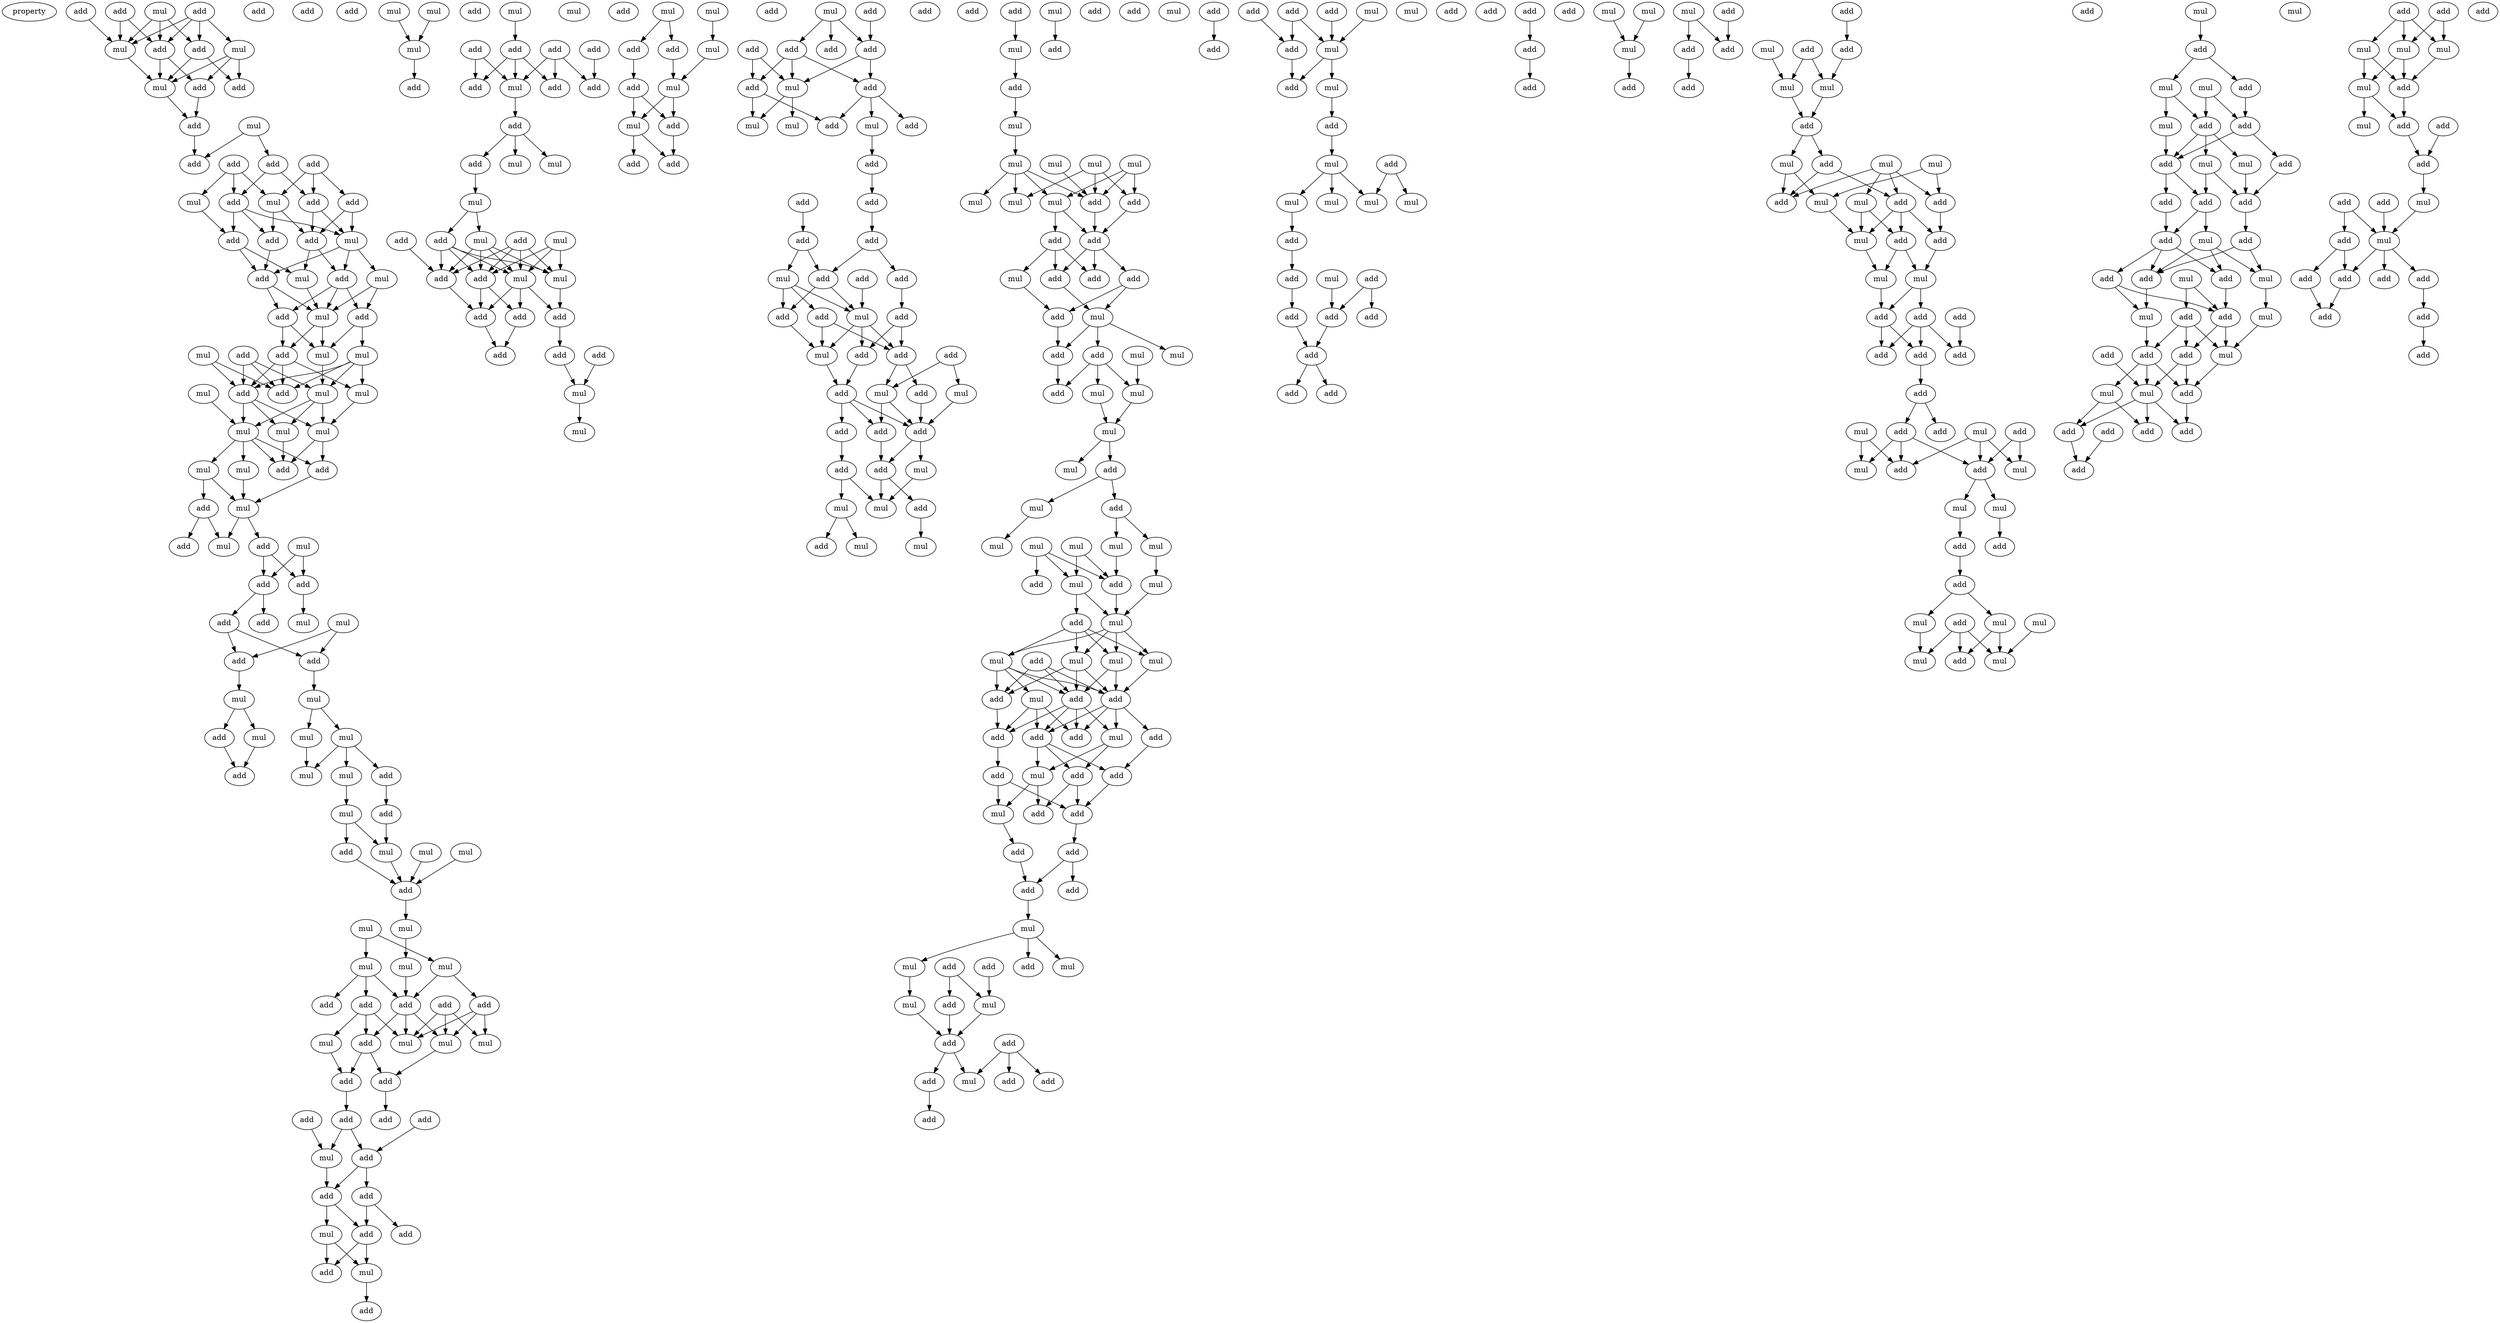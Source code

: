 digraph {
    node [fontcolor=black]
    property [mul=2,lf=1.1]
    0 [ label = add ];
    1 [ label = mul ];
    2 [ label = add ];
    3 [ label = add ];
    4 [ label = add ];
    5 [ label = add ];
    6 [ label = add ];
    7 [ label = mul ];
    8 [ label = mul ];
    9 [ label = mul ];
    10 [ label = add ];
    11 [ label = add ];
    12 [ label = add ];
    13 [ label = mul ];
    14 [ label = add ];
    15 [ label = add ];
    16 [ label = add ];
    17 [ label = add ];
    18 [ label = mul ];
    19 [ label = add ];
    20 [ label = add ];
    21 [ label = add ];
    22 [ label = mul ];
    23 [ label = add ];
    24 [ label = mul ];
    25 [ label = add ];
    26 [ label = add ];
    27 [ label = add ];
    28 [ label = mul ];
    29 [ label = add ];
    30 [ label = mul ];
    31 [ label = add ];
    32 [ label = add ];
    33 [ label = mul ];
    34 [ label = mul ];
    35 [ label = mul ];
    36 [ label = mul ];
    37 [ label = add ];
    38 [ label = add ];
    39 [ label = add ];
    40 [ label = mul ];
    41 [ label = mul ];
    42 [ label = add ];
    43 [ label = mul ];
    44 [ label = mul ];
    45 [ label = mul ];
    46 [ label = mul ];
    47 [ label = add ];
    48 [ label = mul ];
    49 [ label = mul ];
    50 [ label = add ];
    51 [ label = add ];
    52 [ label = mul ];
    53 [ label = mul ];
    54 [ label = mul ];
    55 [ label = add ];
    56 [ label = add ];
    57 [ label = add ];
    58 [ label = add ];
    59 [ label = add ];
    60 [ label = mul ];
    61 [ label = add ];
    62 [ label = mul ];
    63 [ label = add ];
    64 [ label = add ];
    65 [ label = mul ];
    66 [ label = mul ];
    67 [ label = mul ];
    68 [ label = mul ];
    69 [ label = add ];
    70 [ label = mul ];
    71 [ label = mul ];
    72 [ label = add ];
    73 [ label = mul ];
    74 [ label = add ];
    75 [ label = mul ];
    76 [ label = add ];
    77 [ label = add ];
    78 [ label = mul ];
    79 [ label = mul ];
    80 [ label = mul ];
    81 [ label = add ];
    82 [ label = add ];
    83 [ label = mul ];
    84 [ label = mul ];
    85 [ label = mul ];
    86 [ label = mul ];
    87 [ label = mul ];
    88 [ label = add ];
    89 [ label = add ];
    90 [ label = add ];
    91 [ label = add ];
    92 [ label = add ];
    93 [ label = add ];
    94 [ label = mul ];
    95 [ label = mul ];
    96 [ label = mul ];
    97 [ label = mul ];
    98 [ label = add ];
    99 [ label = add ];
    100 [ label = add ];
    101 [ label = add ];
    102 [ label = add ];
    103 [ label = add ];
    104 [ label = mul ];
    105 [ label = add ];
    106 [ label = add ];
    107 [ label = add ];
    108 [ label = add ];
    109 [ label = add ];
    110 [ label = add ];
    111 [ label = mul ];
    112 [ label = add ];
    113 [ label = mul ];
    114 [ label = mul ];
    115 [ label = mul ];
    116 [ label = add ];
    117 [ label = mul ];
    118 [ label = add ];
    119 [ label = add ];
    120 [ label = mul ];
    121 [ label = add ];
    122 [ label = add ];
    123 [ label = add ];
    124 [ label = add ];
    125 [ label = mul ];
    126 [ label = mul ];
    127 [ label = add ];
    128 [ label = add ];
    129 [ label = add ];
    130 [ label = add ];
    131 [ label = add ];
    132 [ label = add ];
    133 [ label = mul ];
    134 [ label = mul ];
    135 [ label = mul ];
    136 [ label = add ];
    137 [ label = mul ];
    138 [ label = mul ];
    139 [ label = add ];
    140 [ label = add ];
    141 [ label = mul ];
    142 [ label = mul ];
    143 [ label = add ];
    144 [ label = add ];
    145 [ label = add ];
    146 [ label = add ];
    147 [ label = add ];
    148 [ label = add ];
    149 [ label = add ];
    150 [ label = add ];
    151 [ label = mul ];
    152 [ label = mul ];
    153 [ label = mul ];
    154 [ label = mul ];
    155 [ label = add ];
    156 [ label = mul ];
    157 [ label = add ];
    158 [ label = add ];
    159 [ label = mul ];
    160 [ label = add ];
    161 [ label = mul ];
    162 [ label = add ];
    163 [ label = add ];
    164 [ label = add ];
    165 [ label = mul ];
    166 [ label = add ];
    167 [ label = add ];
    168 [ label = add ];
    169 [ label = add ];
    170 [ label = add ];
    171 [ label = add ];
    172 [ label = add ];
    173 [ label = mul ];
    174 [ label = mul ];
    175 [ label = add ];
    176 [ label = add ];
    177 [ label = mul ];
    178 [ label = mul ];
    179 [ label = add ];
    180 [ label = add ];
    181 [ label = add ];
    182 [ label = add ];
    183 [ label = add ];
    184 [ label = add ];
    185 [ label = add ];
    186 [ label = add ];
    187 [ label = mul ];
    188 [ label = add ];
    189 [ label = add ];
    190 [ label = add ];
    191 [ label = add ];
    192 [ label = mul ];
    193 [ label = add ];
    194 [ label = add ];
    195 [ label = add ];
    196 [ label = mul ];
    197 [ label = add ];
    198 [ label = mul ];
    199 [ label = add ];
    200 [ label = add ];
    201 [ label = mul ];
    202 [ label = add ];
    203 [ label = add ];
    204 [ label = add ];
    205 [ label = add ];
    206 [ label = add ];
    207 [ label = mul ];
    208 [ label = add ];
    209 [ label = mul ];
    210 [ label = mul ];
    211 [ label = add ];
    212 [ label = mul ];
    213 [ label = mul ];
    214 [ label = add ];
    215 [ label = mul ];
    216 [ label = mul ];
    217 [ label = add ];
    218 [ label = add ];
    219 [ label = mul ];
    220 [ label = mul ];
    221 [ label = mul ];
    222 [ label = mul ];
    223 [ label = mul ];
    224 [ label = mul ];
    225 [ label = add ];
    226 [ label = mul ];
    227 [ label = mul ];
    228 [ label = add ];
    229 [ label = add ];
    230 [ label = add ];
    231 [ label = add ];
    232 [ label = mul ];
    233 [ label = add ];
    234 [ label = add ];
    235 [ label = add ];
    236 [ label = mul ];
    237 [ label = add ];
    238 [ label = add ];
    239 [ label = mul ];
    240 [ label = mul ];
    241 [ label = add ];
    242 [ label = mul ];
    243 [ label = mul ];
    244 [ label = mul ];
    245 [ label = mul ];
    246 [ label = add ];
    247 [ label = add ];
    248 [ label = add ];
    249 [ label = mul ];
    250 [ label = add ];
    251 [ label = mul ];
    252 [ label = mul ];
    253 [ label = mul ];
    254 [ label = mul ];
    255 [ label = mul ];
    256 [ label = add ];
    257 [ label = mul ];
    258 [ label = add ];
    259 [ label = mul ];
    260 [ label = add ];
    261 [ label = mul ];
    262 [ label = mul ];
    263 [ label = mul ];
    264 [ label = mul ];
    265 [ label = add ];
    266 [ label = mul ];
    267 [ label = add ];
    268 [ label = mul ];
    269 [ label = add ];
    270 [ label = add ];
    271 [ label = add ];
    272 [ label = add ];
    273 [ label = mul ];
    274 [ label = add ];
    275 [ label = add ];
    276 [ label = add ];
    277 [ label = add ];
    278 [ label = add ];
    279 [ label = mul ];
    280 [ label = mul ];
    281 [ label = add ];
    282 [ label = add ];
    283 [ label = add ];
    284 [ label = add ];
    285 [ label = add ];
    286 [ label = add ];
    287 [ label = mul ];
    288 [ label = mul ];
    289 [ label = add ];
    290 [ label = mul ];
    291 [ label = add ];
    292 [ label = add ];
    293 [ label = mul ];
    294 [ label = add ];
    295 [ label = mul ];
    296 [ label = add ];
    297 [ label = add ];
    298 [ label = add ];
    299 [ label = mul ];
    300 [ label = add ];
    301 [ label = mul ];
    302 [ label = add ];
    303 [ label = add ];
    304 [ label = add ];
    305 [ label = add ];
    306 [ label = add ];
    307 [ label = add ];
    308 [ label = mul ];
    309 [ label = add ];
    310 [ label = add ];
    311 [ label = mul ];
    312 [ label = add ];
    313 [ label = mul ];
    314 [ label = add ];
    315 [ label = mul ];
    316 [ label = add ];
    317 [ label = mul ];
    318 [ label = mul ];
    319 [ label = mul ];
    320 [ label = mul ];
    321 [ label = mul ];
    322 [ label = add ];
    323 [ label = add ];
    324 [ label = mul ];
    325 [ label = add ];
    326 [ label = add ];
    327 [ label = add ];
    328 [ label = add ];
    329 [ label = add ];
    330 [ label = add ];
    331 [ label = add ];
    332 [ label = add ];
    333 [ label = add ];
    334 [ label = add ];
    335 [ label = add ];
    336 [ label = add ];
    337 [ label = add ];
    338 [ label = mul ];
    339 [ label = mul ];
    340 [ label = mul ];
    341 [ label = add ];
    342 [ label = mul ];
    343 [ label = add ];
    344 [ label = add ];
    345 [ label = add ];
    346 [ label = add ];
    347 [ label = add ];
    348 [ label = mul ];
    349 [ label = add ];
    350 [ label = add ];
    351 [ label = mul ];
    352 [ label = mul ];
    353 [ label = add ];
    354 [ label = mul ];
    355 [ label = mul ];
    356 [ label = mul ];
    357 [ label = add ];
    358 [ label = add ];
    359 [ label = add ];
    360 [ label = add ];
    361 [ label = mul ];
    362 [ label = mul ];
    363 [ label = add ];
    364 [ label = mul ];
    365 [ label = add ];
    366 [ label = mul ];
    367 [ label = mul ];
    368 [ label = add ];
    369 [ label = add ];
    370 [ label = add ];
    371 [ label = add ];
    372 [ label = add ];
    373 [ label = add ];
    374 [ label = add ];
    375 [ label = mul ];
    376 [ label = add ];
    377 [ label = add ];
    378 [ label = mul ];
    379 [ label = add ];
    380 [ label = mul ];
    381 [ label = add ];
    382 [ label = add ];
    383 [ label = mul ];
    384 [ label = mul ];
    385 [ label = mul ];
    386 [ label = add ];
    387 [ label = add ];
    388 [ label = add ];
    389 [ label = mul ];
    390 [ label = add ];
    391 [ label = mul ];
    392 [ label = mul ];
    393 [ label = add ];
    394 [ label = add ];
    395 [ label = mul ];
    396 [ label = mul ];
    397 [ label = mul ];
    398 [ label = add ];
    399 [ label = add ];
    400 [ label = mul ];
    401 [ label = mul ];
    402 [ label = mul ];
    403 [ label = add ];
    404 [ label = add ];
    405 [ label = add ];
    406 [ label = mul ];
    407 [ label = add ];
    408 [ label = mul ];
    409 [ label = add ];
    410 [ label = add ];
    411 [ label = add ];
    412 [ label = add ];
    413 [ label = add ];
    414 [ label = mul ];
    415 [ label = add ];
    416 [ label = mul ];
    417 [ label = mul ];
    418 [ label = add ];
    419 [ label = add ];
    420 [ label = add ];
    421 [ label = add ];
    422 [ label = mul ];
    423 [ label = mul ];
    424 [ label = add ];
    425 [ label = add ];
    426 [ label = add ];
    427 [ label = mul ];
    428 [ label = mul ];
    429 [ label = mul ];
    430 [ label = add ];
    431 [ label = add ];
    432 [ label = add ];
    433 [ label = add ];
    434 [ label = add ];
    435 [ label = add ];
    436 [ label = mul ];
    437 [ label = add ];
    438 [ label = add ];
    439 [ label = mul ];
    440 [ label = mul ];
    441 [ label = mul ];
    442 [ label = mul ];
    443 [ label = add ];
    444 [ label = add ];
    445 [ label = mul ];
    446 [ label = add ];
    447 [ label = add ];
    448 [ label = add ];
    449 [ label = mul ];
    450 [ label = add ];
    451 [ label = add ];
    452 [ label = mul ];
    453 [ label = add ];
    454 [ label = add ];
    455 [ label = add ];
    456 [ label = add ];
    457 [ label = add ];
    458 [ label = add ];
    459 [ label = add ];
    460 [ label = add ];
    0 -> 6 [ name = 0 ];
    0 -> 7 [ name = 1 ];
    1 -> 5 [ name = 2 ];
    1 -> 6 [ name = 3 ];
    1 -> 7 [ name = 4 ];
    2 -> 5 [ name = 5 ];
    2 -> 6 [ name = 6 ];
    2 -> 7 [ name = 7 ];
    2 -> 8 [ name = 8 ];
    4 -> 7 [ name = 9 ];
    5 -> 9 [ name = 10 ];
    5 -> 10 [ name = 11 ];
    6 -> 9 [ name = 12 ];
    6 -> 11 [ name = 13 ];
    7 -> 9 [ name = 14 ];
    8 -> 9 [ name = 15 ];
    8 -> 10 [ name = 16 ];
    8 -> 11 [ name = 17 ];
    9 -> 12 [ name = 18 ];
    11 -> 12 [ name = 19 ];
    12 -> 14 [ name = 20 ];
    13 -> 14 [ name = 21 ];
    13 -> 17 [ name = 22 ];
    15 -> 18 [ name = 23 ];
    15 -> 19 [ name = 24 ];
    15 -> 22 [ name = 25 ];
    16 -> 18 [ name = 26 ];
    16 -> 20 [ name = 27 ];
    16 -> 21 [ name = 28 ];
    17 -> 19 [ name = 29 ];
    17 -> 21 [ name = 30 ];
    18 -> 23 [ name = 31 ];
    18 -> 25 [ name = 32 ];
    19 -> 24 [ name = 33 ];
    19 -> 25 [ name = 34 ];
    19 -> 26 [ name = 35 ];
    20 -> 23 [ name = 36 ];
    20 -> 24 [ name = 37 ];
    21 -> 23 [ name = 38 ];
    21 -> 24 [ name = 39 ];
    22 -> 26 [ name = 40 ];
    23 -> 27 [ name = 41 ];
    23 -> 28 [ name = 42 ];
    24 -> 27 [ name = 43 ];
    24 -> 29 [ name = 44 ];
    24 -> 30 [ name = 45 ];
    25 -> 29 [ name = 46 ];
    26 -> 28 [ name = 47 ];
    26 -> 29 [ name = 48 ];
    27 -> 31 [ name = 49 ];
    27 -> 32 [ name = 50 ];
    27 -> 33 [ name = 51 ];
    28 -> 33 [ name = 52 ];
    29 -> 32 [ name = 53 ];
    29 -> 33 [ name = 54 ];
    30 -> 31 [ name = 55 ];
    30 -> 33 [ name = 56 ];
    31 -> 35 [ name = 57 ];
    31 -> 36 [ name = 58 ];
    32 -> 35 [ name = 59 ];
    32 -> 37 [ name = 60 ];
    33 -> 35 [ name = 61 ];
    33 -> 37 [ name = 62 ];
    34 -> 39 [ name = 63 ];
    34 -> 42 [ name = 64 ];
    35 -> 40 [ name = 65 ];
    36 -> 39 [ name = 66 ];
    36 -> 40 [ name = 67 ];
    36 -> 41 [ name = 68 ];
    36 -> 42 [ name = 69 ];
    37 -> 39 [ name = 70 ];
    37 -> 41 [ name = 71 ];
    37 -> 42 [ name = 72 ];
    38 -> 39 [ name = 73 ];
    38 -> 40 [ name = 74 ];
    38 -> 42 [ name = 75 ];
    40 -> 44 [ name = 76 ];
    40 -> 45 [ name = 77 ];
    40 -> 46 [ name = 78 ];
    41 -> 45 [ name = 79 ];
    42 -> 44 [ name = 80 ];
    42 -> 45 [ name = 81 ];
    42 -> 46 [ name = 82 ];
    43 -> 44 [ name = 83 ];
    44 -> 47 [ name = 84 ];
    44 -> 48 [ name = 85 ];
    44 -> 49 [ name = 86 ];
    44 -> 50 [ name = 87 ];
    45 -> 47 [ name = 88 ];
    45 -> 50 [ name = 89 ];
    46 -> 47 [ name = 90 ];
    48 -> 51 [ name = 91 ];
    48 -> 52 [ name = 92 ];
    49 -> 52 [ name = 93 ];
    50 -> 52 [ name = 94 ];
    51 -> 54 [ name = 95 ];
    51 -> 55 [ name = 96 ];
    52 -> 54 [ name = 97 ];
    52 -> 56 [ name = 98 ];
    53 -> 57 [ name = 99 ];
    53 -> 58 [ name = 100 ];
    56 -> 57 [ name = 101 ];
    56 -> 58 [ name = 102 ];
    57 -> 59 [ name = 103 ];
    57 -> 61 [ name = 104 ];
    58 -> 62 [ name = 105 ];
    59 -> 63 [ name = 106 ];
    59 -> 64 [ name = 107 ];
    60 -> 63 [ name = 108 ];
    60 -> 64 [ name = 109 ];
    63 -> 65 [ name = 110 ];
    64 -> 66 [ name = 111 ];
    65 -> 69 [ name = 112 ];
    65 -> 70 [ name = 113 ];
    66 -> 67 [ name = 114 ];
    66 -> 68 [ name = 115 ];
    67 -> 71 [ name = 116 ];
    68 -> 71 [ name = 117 ];
    68 -> 73 [ name = 118 ];
    68 -> 74 [ name = 119 ];
    69 -> 72 [ name = 120 ];
    70 -> 72 [ name = 121 ];
    73 -> 75 [ name = 122 ];
    74 -> 76 [ name = 123 ];
    75 -> 77 [ name = 124 ];
    75 -> 80 [ name = 125 ];
    76 -> 80 [ name = 126 ];
    77 -> 82 [ name = 127 ];
    78 -> 82 [ name = 128 ];
    79 -> 82 [ name = 129 ];
    80 -> 82 [ name = 130 ];
    82 -> 84 [ name = 131 ];
    83 -> 85 [ name = 132 ];
    83 -> 87 [ name = 133 ];
    84 -> 86 [ name = 134 ];
    85 -> 91 [ name = 135 ];
    85 -> 92 [ name = 136 ];
    86 -> 91 [ name = 137 ];
    87 -> 88 [ name = 138 ];
    87 -> 90 [ name = 139 ];
    87 -> 91 [ name = 140 ];
    89 -> 95 [ name = 141 ];
    89 -> 96 [ name = 142 ];
    89 -> 97 [ name = 143 ];
    90 -> 93 [ name = 144 ];
    90 -> 94 [ name = 145 ];
    90 -> 95 [ name = 146 ];
    91 -> 93 [ name = 147 ];
    91 -> 95 [ name = 148 ];
    91 -> 96 [ name = 149 ];
    92 -> 95 [ name = 150 ];
    92 -> 96 [ name = 151 ];
    92 -> 97 [ name = 152 ];
    93 -> 98 [ name = 153 ];
    93 -> 99 [ name = 154 ];
    94 -> 98 [ name = 155 ];
    96 -> 99 [ name = 156 ];
    98 -> 101 [ name = 157 ];
    99 -> 103 [ name = 158 ];
    100 -> 104 [ name = 159 ];
    101 -> 104 [ name = 160 ];
    101 -> 105 [ name = 161 ];
    102 -> 105 [ name = 162 ];
    104 -> 107 [ name = 163 ];
    105 -> 106 [ name = 164 ];
    105 -> 107 [ name = 165 ];
    106 -> 108 [ name = 166 ];
    106 -> 109 [ name = 167 ];
    107 -> 108 [ name = 168 ];
    107 -> 111 [ name = 169 ];
    108 -> 112 [ name = 170 ];
    108 -> 113 [ name = 171 ];
    111 -> 112 [ name = 172 ];
    111 -> 113 [ name = 173 ];
    113 -> 116 [ name = 174 ];
    114 -> 117 [ name = 175 ];
    115 -> 117 [ name = 176 ];
    117 -> 118 [ name = 177 ];
    120 -> 122 [ name = 178 ];
    121 -> 126 [ name = 179 ];
    121 -> 127 [ name = 180 ];
    122 -> 126 [ name = 181 ];
    122 -> 127 [ name = 182 ];
    122 -> 129 [ name = 183 ];
    123 -> 128 [ name = 184 ];
    124 -> 126 [ name = 185 ];
    124 -> 128 [ name = 186 ];
    124 -> 129 [ name = 187 ];
    126 -> 130 [ name = 188 ];
    130 -> 132 [ name = 189 ];
    130 -> 133 [ name = 190 ];
    130 -> 134 [ name = 191 ];
    132 -> 135 [ name = 192 ];
    135 -> 137 [ name = 193 ];
    135 -> 139 [ name = 194 ];
    136 -> 143 [ name = 195 ];
    137 -> 141 [ name = 196 ];
    137 -> 142 [ name = 197 ];
    137 -> 143 [ name = 198 ];
    137 -> 144 [ name = 199 ];
    138 -> 141 [ name = 200 ];
    138 -> 142 [ name = 201 ];
    138 -> 144 [ name = 202 ];
    139 -> 141 [ name = 203 ];
    139 -> 142 [ name = 204 ];
    139 -> 143 [ name = 205 ];
    139 -> 144 [ name = 206 ];
    140 -> 141 [ name = 207 ];
    140 -> 142 [ name = 208 ];
    140 -> 143 [ name = 209 ];
    140 -> 144 [ name = 210 ];
    141 -> 145 [ name = 211 ];
    141 -> 146 [ name = 212 ];
    141 -> 147 [ name = 213 ];
    142 -> 147 [ name = 214 ];
    143 -> 146 [ name = 215 ];
    144 -> 145 [ name = 216 ];
    144 -> 146 [ name = 217 ];
    145 -> 148 [ name = 218 ];
    146 -> 148 [ name = 219 ];
    147 -> 149 [ name = 220 ];
    149 -> 151 [ name = 221 ];
    150 -> 151 [ name = 222 ];
    151 -> 152 [ name = 223 ];
    153 -> 156 [ name = 224 ];
    154 -> 155 [ name = 225 ];
    154 -> 157 [ name = 226 ];
    155 -> 158 [ name = 227 ];
    156 -> 159 [ name = 228 ];
    157 -> 159 [ name = 229 ];
    158 -> 161 [ name = 230 ];
    158 -> 162 [ name = 231 ];
    159 -> 161 [ name = 232 ];
    159 -> 162 [ name = 233 ];
    161 -> 163 [ name = 234 ];
    161 -> 164 [ name = 235 ];
    162 -> 164 [ name = 236 ];
    165 -> 168 [ name = 237 ];
    165 -> 169 [ name = 238 ];
    165 -> 170 [ name = 239 ];
    166 -> 168 [ name = 240 ];
    167 -> 171 [ name = 241 ];
    167 -> 173 [ name = 242 ];
    168 -> 172 [ name = 243 ];
    168 -> 173 [ name = 244 ];
    169 -> 171 [ name = 245 ];
    169 -> 172 [ name = 246 ];
    169 -> 173 [ name = 247 ];
    171 -> 175 [ name = 248 ];
    171 -> 178 [ name = 249 ];
    172 -> 175 [ name = 250 ];
    172 -> 176 [ name = 251 ];
    172 -> 177 [ name = 252 ];
    173 -> 174 [ name = 253 ];
    173 -> 178 [ name = 254 ];
    177 -> 179 [ name = 255 ];
    179 -> 182 [ name = 256 ];
    181 -> 184 [ name = 257 ];
    182 -> 183 [ name = 258 ];
    183 -> 185 [ name = 259 ];
    183 -> 186 [ name = 260 ];
    184 -> 185 [ name = 261 ];
    184 -> 187 [ name = 262 ];
    185 -> 190 [ name = 263 ];
    185 -> 192 [ name = 264 ];
    186 -> 193 [ name = 265 ];
    187 -> 190 [ name = 266 ];
    187 -> 191 [ name = 267 ];
    187 -> 192 [ name = 268 ];
    188 -> 192 [ name = 269 ];
    190 -> 196 [ name = 270 ];
    191 -> 194 [ name = 271 ];
    191 -> 196 [ name = 272 ];
    192 -> 194 [ name = 273 ];
    192 -> 196 [ name = 274 ];
    192 -> 197 [ name = 275 ];
    193 -> 194 [ name = 276 ];
    193 -> 197 [ name = 277 ];
    194 -> 199 [ name = 278 ];
    194 -> 201 [ name = 279 ];
    195 -> 198 [ name = 280 ];
    195 -> 201 [ name = 281 ];
    196 -> 200 [ name = 282 ];
    197 -> 200 [ name = 283 ];
    198 -> 203 [ name = 284 ];
    199 -> 203 [ name = 285 ];
    200 -> 202 [ name = 286 ];
    200 -> 203 [ name = 287 ];
    200 -> 204 [ name = 288 ];
    201 -> 202 [ name = 289 ];
    201 -> 203 [ name = 290 ];
    202 -> 206 [ name = 291 ];
    203 -> 206 [ name = 292 ];
    203 -> 207 [ name = 293 ];
    204 -> 205 [ name = 294 ];
    205 -> 209 [ name = 295 ];
    205 -> 210 [ name = 296 ];
    206 -> 208 [ name = 297 ];
    206 -> 210 [ name = 298 ];
    207 -> 210 [ name = 299 ];
    208 -> 213 [ name = 300 ];
    209 -> 211 [ name = 301 ];
    209 -> 212 [ name = 302 ];
    214 -> 215 [ name = 303 ];
    215 -> 218 [ name = 304 ];
    216 -> 217 [ name = 305 ];
    218 -> 219 [ name = 306 ];
    219 -> 223 [ name = 307 ];
    220 -> 225 [ name = 308 ];
    220 -> 226 [ name = 309 ];
    220 -> 228 [ name = 310 ];
    221 -> 225 [ name = 311 ];
    221 -> 227 [ name = 312 ];
    221 -> 228 [ name = 313 ];
    222 -> 225 [ name = 314 ];
    223 -> 224 [ name = 315 ];
    223 -> 225 [ name = 316 ];
    223 -> 226 [ name = 317 ];
    223 -> 227 [ name = 318 ];
    225 -> 229 [ name = 319 ];
    226 -> 229 [ name = 320 ];
    226 -> 230 [ name = 321 ];
    228 -> 229 [ name = 322 ];
    229 -> 231 [ name = 323 ];
    229 -> 233 [ name = 324 ];
    229 -> 234 [ name = 325 ];
    230 -> 231 [ name = 326 ];
    230 -> 232 [ name = 327 ];
    230 -> 234 [ name = 328 ];
    232 -> 235 [ name = 329 ];
    233 -> 235 [ name = 330 ];
    233 -> 236 [ name = 331 ];
    234 -> 236 [ name = 332 ];
    235 -> 237 [ name = 333 ];
    236 -> 237 [ name = 334 ];
    236 -> 238 [ name = 335 ];
    236 -> 239 [ name = 336 ];
    237 -> 241 [ name = 337 ];
    238 -> 241 [ name = 338 ];
    238 -> 242 [ name = 339 ];
    238 -> 243 [ name = 340 ];
    240 -> 243 [ name = 341 ];
    242 -> 244 [ name = 342 ];
    243 -> 244 [ name = 343 ];
    244 -> 245 [ name = 344 ];
    244 -> 247 [ name = 345 ];
    247 -> 249 [ name = 346 ];
    247 -> 250 [ name = 347 ];
    249 -> 255 [ name = 348 ];
    250 -> 252 [ name = 349 ];
    250 -> 253 [ name = 350 ];
    251 -> 256 [ name = 351 ];
    251 -> 259 [ name = 352 ];
    252 -> 257 [ name = 353 ];
    253 -> 256 [ name = 354 ];
    254 -> 256 [ name = 355 ];
    254 -> 258 [ name = 356 ];
    254 -> 259 [ name = 357 ];
    256 -> 261 [ name = 358 ];
    257 -> 261 [ name = 359 ];
    259 -> 260 [ name = 360 ];
    259 -> 261 [ name = 361 ];
    260 -> 262 [ name = 362 ];
    260 -> 263 [ name = 363 ];
    260 -> 264 [ name = 364 ];
    260 -> 266 [ name = 365 ];
    261 -> 262 [ name = 366 ];
    261 -> 263 [ name = 367 ];
    261 -> 264 [ name = 368 ];
    261 -> 266 [ name = 369 ];
    262 -> 267 [ name = 370 ];
    262 -> 270 [ name = 371 ];
    263 -> 267 [ name = 372 ];
    263 -> 268 [ name = 373 ];
    263 -> 269 [ name = 374 ];
    263 -> 270 [ name = 375 ];
    264 -> 270 [ name = 376 ];
    265 -> 267 [ name = 377 ];
    265 -> 269 [ name = 378 ];
    265 -> 270 [ name = 379 ];
    266 -> 267 [ name = 380 ];
    266 -> 269 [ name = 381 ];
    266 -> 270 [ name = 382 ];
    267 -> 271 [ name = 383 ];
    267 -> 273 [ name = 384 ];
    267 -> 274 [ name = 385 ];
    267 -> 275 [ name = 386 ];
    268 -> 271 [ name = 387 ];
    268 -> 274 [ name = 388 ];
    268 -> 275 [ name = 389 ];
    269 -> 271 [ name = 390 ];
    270 -> 272 [ name = 391 ];
    270 -> 273 [ name = 392 ];
    270 -> 274 [ name = 393 ];
    270 -> 275 [ name = 394 ];
    271 -> 277 [ name = 395 ];
    272 -> 278 [ name = 396 ];
    273 -> 276 [ name = 397 ];
    273 -> 279 [ name = 398 ];
    275 -> 276 [ name = 399 ];
    275 -> 278 [ name = 400 ];
    275 -> 279 [ name = 401 ];
    276 -> 281 [ name = 402 ];
    276 -> 282 [ name = 403 ];
    277 -> 280 [ name = 404 ];
    277 -> 282 [ name = 405 ];
    278 -> 282 [ name = 406 ];
    279 -> 280 [ name = 407 ];
    279 -> 281 [ name = 408 ];
    280 -> 284 [ name = 409 ];
    282 -> 283 [ name = 410 ];
    283 -> 285 [ name = 411 ];
    283 -> 286 [ name = 412 ];
    284 -> 285 [ name = 413 ];
    285 -> 287 [ name = 414 ];
    287 -> 288 [ name = 415 ];
    287 -> 289 [ name = 416 ];
    287 -> 290 [ name = 417 ];
    288 -> 293 [ name = 418 ];
    291 -> 295 [ name = 419 ];
    292 -> 294 [ name = 420 ];
    292 -> 295 [ name = 421 ];
    293 -> 296 [ name = 422 ];
    294 -> 296 [ name = 423 ];
    295 -> 296 [ name = 424 ];
    296 -> 298 [ name = 425 ];
    296 -> 301 [ name = 426 ];
    297 -> 300 [ name = 427 ];
    297 -> 301 [ name = 428 ];
    297 -> 302 [ name = 429 ];
    298 -> 303 [ name = 430 ];
    304 -> 307 [ name = 431 ];
    305 -> 310 [ name = 432 ];
    305 -> 311 [ name = 433 ];
    306 -> 311 [ name = 434 ];
    308 -> 311 [ name = 435 ];
    309 -> 310 [ name = 436 ];
    310 -> 312 [ name = 437 ];
    311 -> 312 [ name = 438 ];
    311 -> 313 [ name = 439 ];
    313 -> 314 [ name = 440 ];
    314 -> 315 [ name = 441 ];
    315 -> 317 [ name = 442 ];
    315 -> 320 [ name = 443 ];
    315 -> 321 [ name = 444 ];
    316 -> 319 [ name = 445 ];
    316 -> 321 [ name = 446 ];
    317 -> 322 [ name = 447 ];
    322 -> 323 [ name = 448 ];
    323 -> 327 [ name = 449 ];
    324 -> 326 [ name = 450 ];
    325 -> 326 [ name = 451 ];
    325 -> 328 [ name = 452 ];
    326 -> 329 [ name = 453 ];
    327 -> 329 [ name = 454 ];
    329 -> 331 [ name = 455 ];
    329 -> 332 [ name = 456 ];
    334 -> 336 [ name = 457 ];
    336 -> 337 [ name = 458 ];
    338 -> 340 [ name = 459 ];
    339 -> 340 [ name = 460 ];
    340 -> 341 [ name = 461 ];
    342 -> 344 [ name = 462 ];
    342 -> 345 [ name = 463 ];
    343 -> 345 [ name = 464 ];
    344 -> 346 [ name = 465 ];
    347 -> 349 [ name = 466 ];
    348 -> 351 [ name = 467 ];
    349 -> 352 [ name = 468 ];
    350 -> 351 [ name = 469 ];
    350 -> 352 [ name = 470 ];
    351 -> 353 [ name = 471 ];
    352 -> 353 [ name = 472 ];
    353 -> 355 [ name = 473 ];
    353 -> 357 [ name = 474 ];
    354 -> 358 [ name = 475 ];
    354 -> 359 [ name = 476 ];
    354 -> 360 [ name = 477 ];
    354 -> 361 [ name = 478 ];
    355 -> 358 [ name = 479 ];
    355 -> 362 [ name = 480 ];
    356 -> 360 [ name = 481 ];
    356 -> 362 [ name = 482 ];
    357 -> 358 [ name = 483 ];
    357 -> 359 [ name = 484 ];
    359 -> 363 [ name = 485 ];
    359 -> 364 [ name = 486 ];
    359 -> 365 [ name = 487 ];
    360 -> 363 [ name = 488 ];
    361 -> 364 [ name = 489 ];
    361 -> 365 [ name = 490 ];
    362 -> 364 [ name = 491 ];
    363 -> 367 [ name = 492 ];
    364 -> 366 [ name = 493 ];
    365 -> 366 [ name = 494 ];
    365 -> 367 [ name = 495 ];
    366 -> 369 [ name = 496 ];
    367 -> 369 [ name = 497 ];
    367 -> 370 [ name = 498 ];
    368 -> 372 [ name = 499 ];
    369 -> 371 [ name = 500 ];
    369 -> 373 [ name = 501 ];
    370 -> 371 [ name = 502 ];
    370 -> 372 [ name = 503 ];
    370 -> 373 [ name = 504 ];
    371 -> 374 [ name = 505 ];
    374 -> 376 [ name = 506 ];
    374 -> 377 [ name = 507 ];
    375 -> 381 [ name = 508 ];
    375 -> 383 [ name = 509 ];
    377 -> 381 [ name = 510 ];
    377 -> 382 [ name = 511 ];
    377 -> 383 [ name = 512 ];
    378 -> 380 [ name = 513 ];
    378 -> 381 [ name = 514 ];
    378 -> 382 [ name = 515 ];
    379 -> 380 [ name = 516 ];
    379 -> 382 [ name = 517 ];
    382 -> 384 [ name = 518 ];
    382 -> 385 [ name = 519 ];
    384 -> 387 [ name = 520 ];
    385 -> 386 [ name = 521 ];
    387 -> 388 [ name = 522 ];
    388 -> 391 [ name = 523 ];
    388 -> 392 [ name = 524 ];
    389 -> 397 [ name = 525 ];
    390 -> 394 [ name = 526 ];
    390 -> 396 [ name = 527 ];
    390 -> 397 [ name = 528 ];
    391 -> 396 [ name = 529 ];
    392 -> 394 [ name = 530 ];
    392 -> 397 [ name = 531 ];
    395 -> 398 [ name = 532 ];
    398 -> 399 [ name = 533 ];
    398 -> 400 [ name = 534 ];
    399 -> 403 [ name = 535 ];
    400 -> 402 [ name = 536 ];
    400 -> 404 [ name = 537 ];
    401 -> 403 [ name = 538 ];
    401 -> 404 [ name = 539 ];
    402 -> 405 [ name = 540 ];
    403 -> 405 [ name = 541 ];
    403 -> 407 [ name = 542 ];
    404 -> 405 [ name = 543 ];
    404 -> 406 [ name = 544 ];
    404 -> 408 [ name = 545 ];
    405 -> 410 [ name = 546 ];
    405 -> 411 [ name = 547 ];
    406 -> 409 [ name = 548 ];
    407 -> 409 [ name = 549 ];
    408 -> 409 [ name = 550 ];
    408 -> 410 [ name = 551 ];
    409 -> 412 [ name = 552 ];
    410 -> 413 [ name = 553 ];
    410 -> 414 [ name = 554 ];
    411 -> 413 [ name = 555 ];
    412 -> 417 [ name = 556 ];
    412 -> 418 [ name = 557 ];
    413 -> 415 [ name = 558 ];
    413 -> 418 [ name = 559 ];
    413 -> 419 [ name = 560 ];
    414 -> 417 [ name = 561 ];
    414 -> 418 [ name = 562 ];
    414 -> 419 [ name = 563 ];
    415 -> 420 [ name = 564 ];
    415 -> 423 [ name = 565 ];
    416 -> 420 [ name = 566 ];
    416 -> 421 [ name = 567 ];
    417 -> 422 [ name = 568 ];
    418 -> 423 [ name = 569 ];
    419 -> 420 [ name = 570 ];
    420 -> 424 [ name = 571 ];
    420 -> 427 [ name = 572 ];
    421 -> 424 [ name = 573 ];
    421 -> 425 [ name = 574 ];
    421 -> 427 [ name = 575 ];
    422 -> 427 [ name = 576 ];
    423 -> 425 [ name = 577 ];
    424 -> 428 [ name = 578 ];
    424 -> 430 [ name = 579 ];
    425 -> 428 [ name = 580 ];
    425 -> 429 [ name = 581 ];
    425 -> 430 [ name = 582 ];
    426 -> 428 [ name = 583 ];
    427 -> 430 [ name = 584 ];
    428 -> 431 [ name = 585 ];
    428 -> 432 [ name = 586 ];
    428 -> 433 [ name = 587 ];
    429 -> 431 [ name = 588 ];
    429 -> 432 [ name = 589 ];
    430 -> 433 [ name = 590 ];
    431 -> 435 [ name = 591 ];
    434 -> 435 [ name = 592 ];
    437 -> 439 [ name = 593 ];
    437 -> 440 [ name = 594 ];
    437 -> 441 [ name = 595 ];
    438 -> 439 [ name = 596 ];
    438 -> 441 [ name = 597 ];
    439 -> 442 [ name = 598 ];
    439 -> 443 [ name = 599 ];
    440 -> 442 [ name = 600 ];
    440 -> 443 [ name = 601 ];
    441 -> 443 [ name = 602 ];
    442 -> 444 [ name = 603 ];
    442 -> 445 [ name = 604 ];
    443 -> 444 [ name = 605 ];
    444 -> 447 [ name = 606 ];
    446 -> 447 [ name = 607 ];
    447 -> 449 [ name = 608 ];
    448 -> 452 [ name = 609 ];
    448 -> 453 [ name = 610 ];
    449 -> 452 [ name = 611 ];
    450 -> 452 [ name = 612 ];
    452 -> 454 [ name = 613 ];
    452 -> 456 [ name = 614 ];
    452 -> 457 [ name = 615 ];
    453 -> 454 [ name = 616 ];
    453 -> 455 [ name = 617 ];
    454 -> 458 [ name = 618 ];
    455 -> 458 [ name = 619 ];
    457 -> 459 [ name = 620 ];
    459 -> 460 [ name = 621 ];
}
